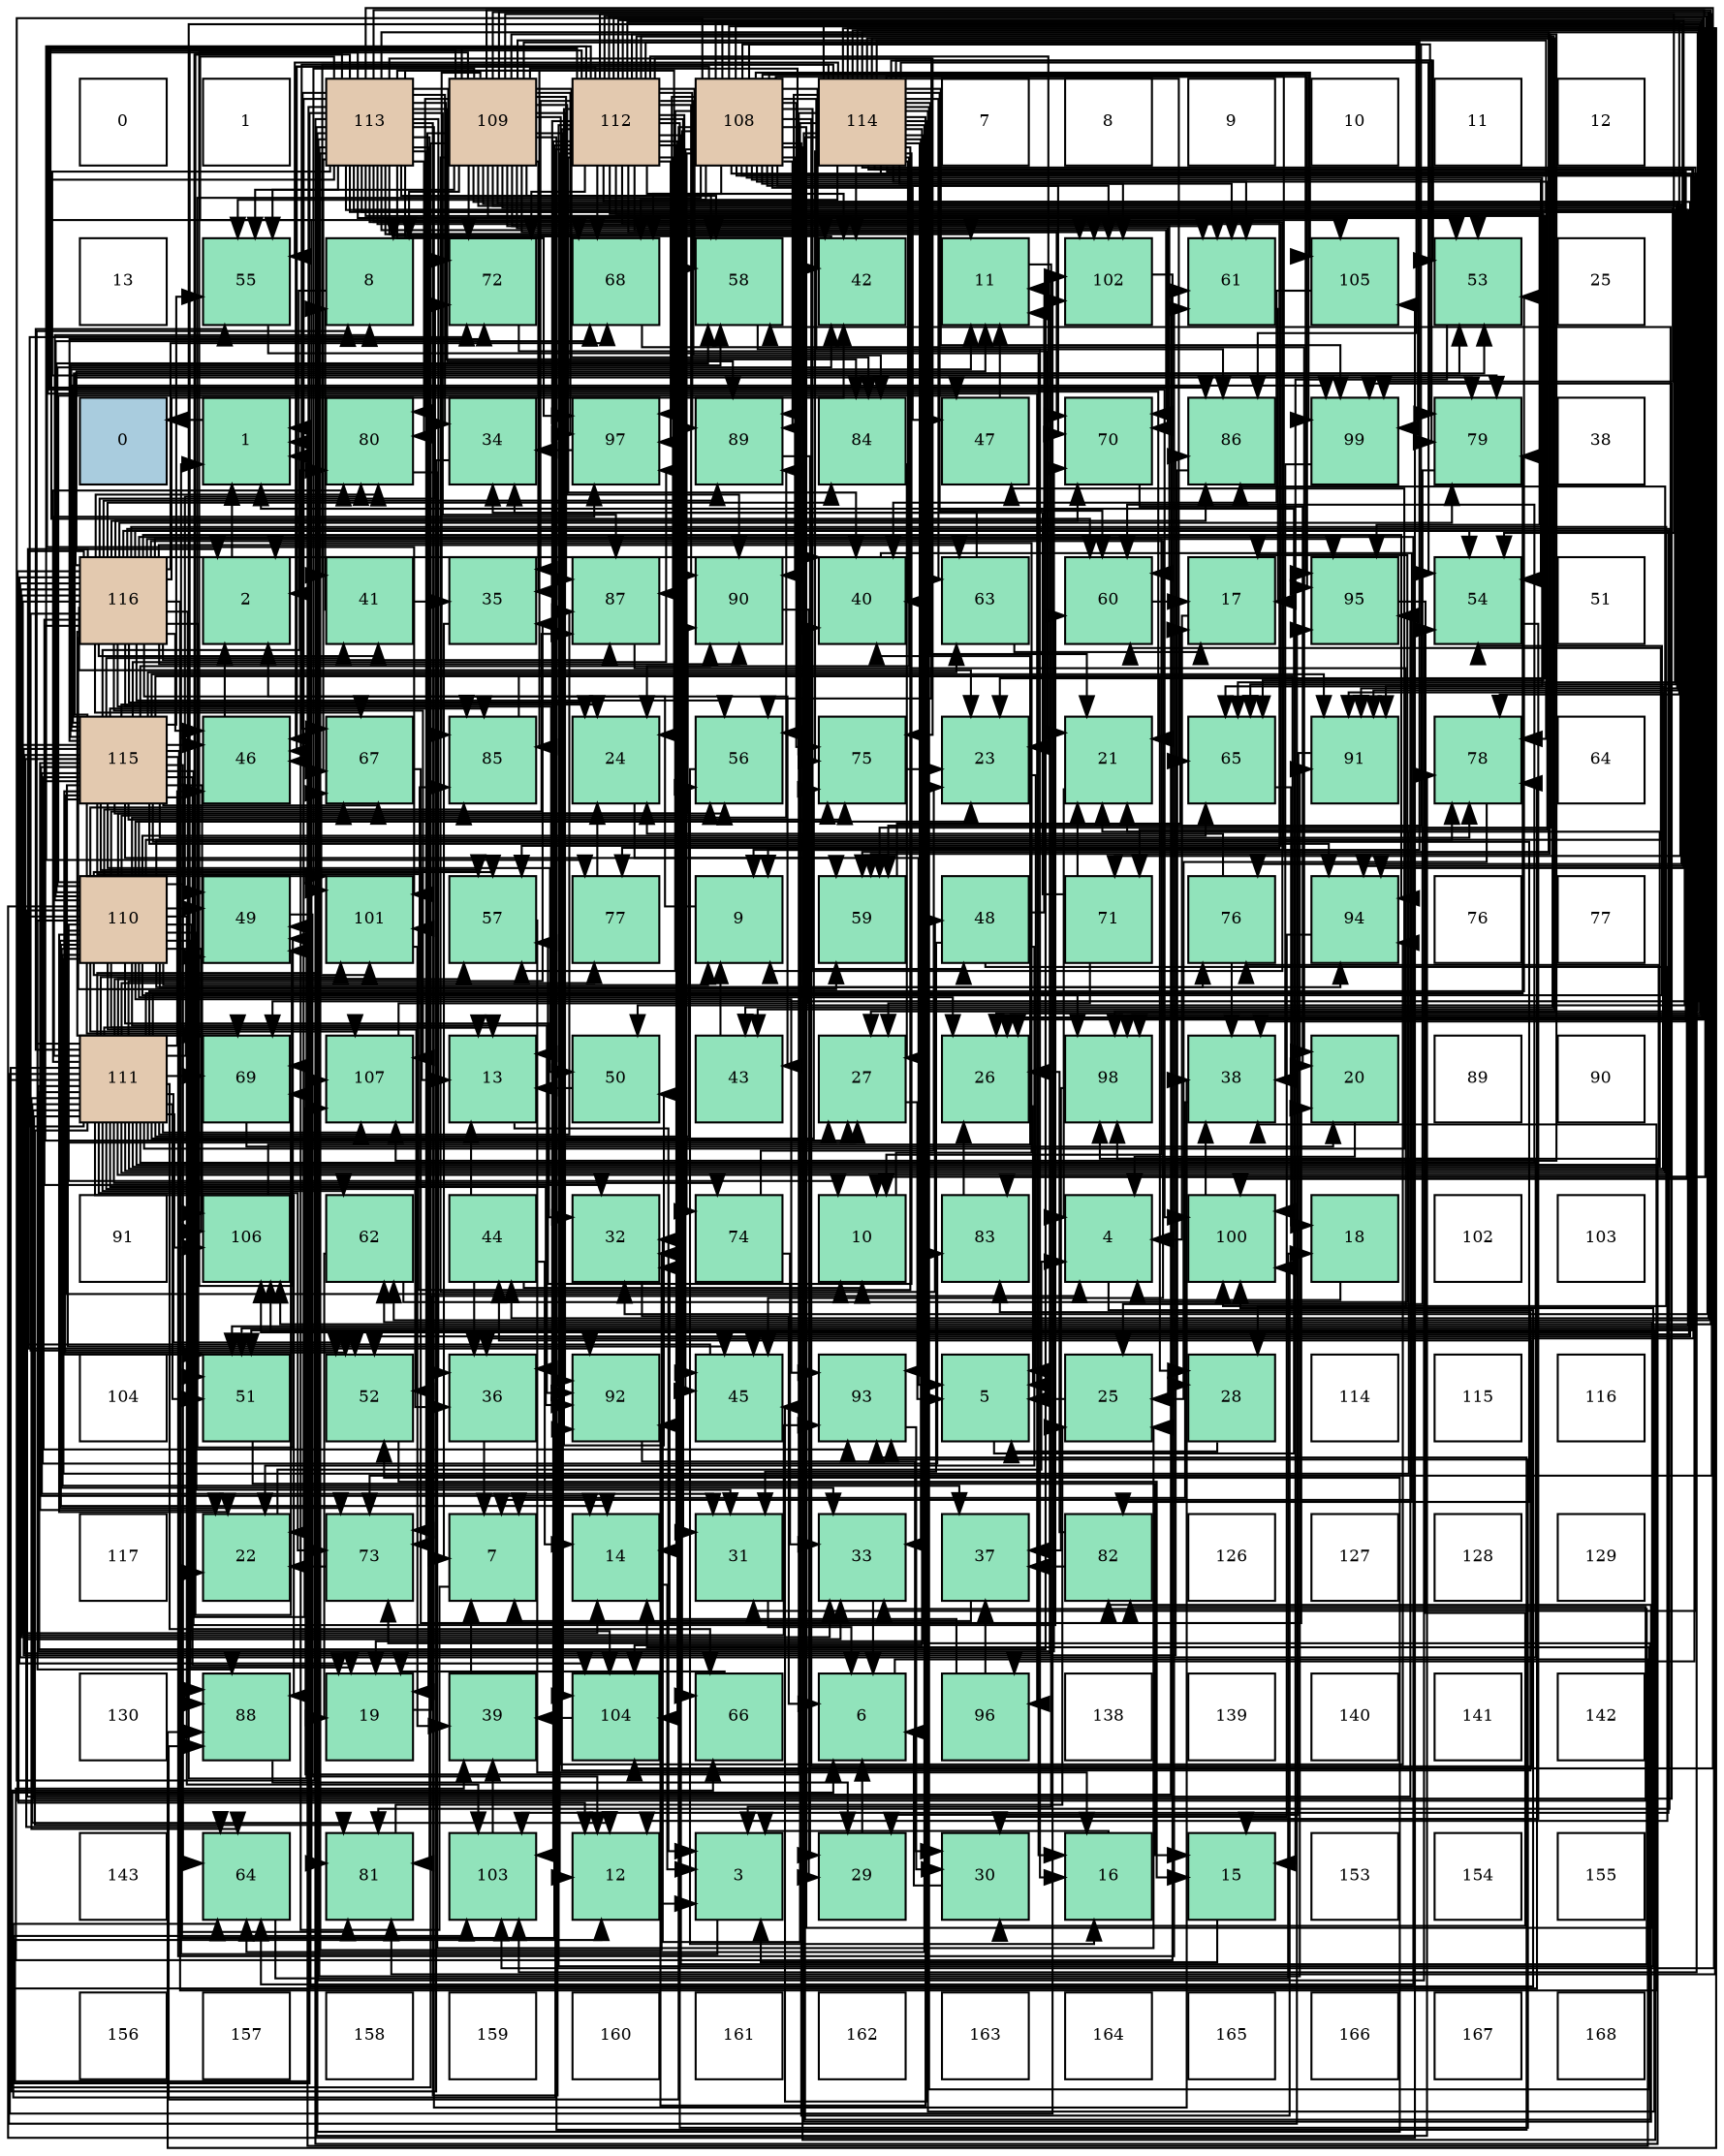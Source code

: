 digraph layout{
 rankdir=TB;
 splines=ortho;
 node [style=filled shape=square fixedsize=true width=0.6];
0[label="0", fontsize=8, fillcolor="#ffffff"];
1[label="1", fontsize=8, fillcolor="#ffffff"];
2[label="113", fontsize=8, fillcolor="#e3c9af"];
3[label="109", fontsize=8, fillcolor="#e3c9af"];
4[label="112", fontsize=8, fillcolor="#e3c9af"];
5[label="108", fontsize=8, fillcolor="#e3c9af"];
6[label="114", fontsize=8, fillcolor="#e3c9af"];
7[label="7", fontsize=8, fillcolor="#ffffff"];
8[label="8", fontsize=8, fillcolor="#ffffff"];
9[label="9", fontsize=8, fillcolor="#ffffff"];
10[label="10", fontsize=8, fillcolor="#ffffff"];
11[label="11", fontsize=8, fillcolor="#ffffff"];
12[label="12", fontsize=8, fillcolor="#ffffff"];
13[label="13", fontsize=8, fillcolor="#ffffff"];
14[label="55", fontsize=8, fillcolor="#91e3bb"];
15[label="8", fontsize=8, fillcolor="#91e3bb"];
16[label="72", fontsize=8, fillcolor="#91e3bb"];
17[label="68", fontsize=8, fillcolor="#91e3bb"];
18[label="58", fontsize=8, fillcolor="#91e3bb"];
19[label="42", fontsize=8, fillcolor="#91e3bb"];
20[label="11", fontsize=8, fillcolor="#91e3bb"];
21[label="102", fontsize=8, fillcolor="#91e3bb"];
22[label="61", fontsize=8, fillcolor="#91e3bb"];
23[label="105", fontsize=8, fillcolor="#91e3bb"];
24[label="53", fontsize=8, fillcolor="#91e3bb"];
25[label="25", fontsize=8, fillcolor="#ffffff"];
26[label="0", fontsize=8, fillcolor="#a9ccde"];
27[label="1", fontsize=8, fillcolor="#91e3bb"];
28[label="80", fontsize=8, fillcolor="#91e3bb"];
29[label="34", fontsize=8, fillcolor="#91e3bb"];
30[label="97", fontsize=8, fillcolor="#91e3bb"];
31[label="89", fontsize=8, fillcolor="#91e3bb"];
32[label="84", fontsize=8, fillcolor="#91e3bb"];
33[label="47", fontsize=8, fillcolor="#91e3bb"];
34[label="70", fontsize=8, fillcolor="#91e3bb"];
35[label="86", fontsize=8, fillcolor="#91e3bb"];
36[label="99", fontsize=8, fillcolor="#91e3bb"];
37[label="79", fontsize=8, fillcolor="#91e3bb"];
38[label="38", fontsize=8, fillcolor="#ffffff"];
39[label="116", fontsize=8, fillcolor="#e3c9af"];
40[label="2", fontsize=8, fillcolor="#91e3bb"];
41[label="41", fontsize=8, fillcolor="#91e3bb"];
42[label="35", fontsize=8, fillcolor="#91e3bb"];
43[label="87", fontsize=8, fillcolor="#91e3bb"];
44[label="90", fontsize=8, fillcolor="#91e3bb"];
45[label="40", fontsize=8, fillcolor="#91e3bb"];
46[label="63", fontsize=8, fillcolor="#91e3bb"];
47[label="60", fontsize=8, fillcolor="#91e3bb"];
48[label="17", fontsize=8, fillcolor="#91e3bb"];
49[label="95", fontsize=8, fillcolor="#91e3bb"];
50[label="54", fontsize=8, fillcolor="#91e3bb"];
51[label="51", fontsize=8, fillcolor="#ffffff"];
52[label="115", fontsize=8, fillcolor="#e3c9af"];
53[label="46", fontsize=8, fillcolor="#91e3bb"];
54[label="67", fontsize=8, fillcolor="#91e3bb"];
55[label="85", fontsize=8, fillcolor="#91e3bb"];
56[label="24", fontsize=8, fillcolor="#91e3bb"];
57[label="56", fontsize=8, fillcolor="#91e3bb"];
58[label="75", fontsize=8, fillcolor="#91e3bb"];
59[label="23", fontsize=8, fillcolor="#91e3bb"];
60[label="21", fontsize=8, fillcolor="#91e3bb"];
61[label="65", fontsize=8, fillcolor="#91e3bb"];
62[label="91", fontsize=8, fillcolor="#91e3bb"];
63[label="78", fontsize=8, fillcolor="#91e3bb"];
64[label="64", fontsize=8, fillcolor="#ffffff"];
65[label="110", fontsize=8, fillcolor="#e3c9af"];
66[label="49", fontsize=8, fillcolor="#91e3bb"];
67[label="101", fontsize=8, fillcolor="#91e3bb"];
68[label="57", fontsize=8, fillcolor="#91e3bb"];
69[label="77", fontsize=8, fillcolor="#91e3bb"];
70[label="9", fontsize=8, fillcolor="#91e3bb"];
71[label="59", fontsize=8, fillcolor="#91e3bb"];
72[label="48", fontsize=8, fillcolor="#91e3bb"];
73[label="71", fontsize=8, fillcolor="#91e3bb"];
74[label="76", fontsize=8, fillcolor="#91e3bb"];
75[label="94", fontsize=8, fillcolor="#91e3bb"];
76[label="76", fontsize=8, fillcolor="#ffffff"];
77[label="77", fontsize=8, fillcolor="#ffffff"];
78[label="111", fontsize=8, fillcolor="#e3c9af"];
79[label="69", fontsize=8, fillcolor="#91e3bb"];
80[label="107", fontsize=8, fillcolor="#91e3bb"];
81[label="13", fontsize=8, fillcolor="#91e3bb"];
82[label="50", fontsize=8, fillcolor="#91e3bb"];
83[label="43", fontsize=8, fillcolor="#91e3bb"];
84[label="27", fontsize=8, fillcolor="#91e3bb"];
85[label="26", fontsize=8, fillcolor="#91e3bb"];
86[label="98", fontsize=8, fillcolor="#91e3bb"];
87[label="38", fontsize=8, fillcolor="#91e3bb"];
88[label="20", fontsize=8, fillcolor="#91e3bb"];
89[label="89", fontsize=8, fillcolor="#ffffff"];
90[label="90", fontsize=8, fillcolor="#ffffff"];
91[label="91", fontsize=8, fillcolor="#ffffff"];
92[label="106", fontsize=8, fillcolor="#91e3bb"];
93[label="62", fontsize=8, fillcolor="#91e3bb"];
94[label="44", fontsize=8, fillcolor="#91e3bb"];
95[label="32", fontsize=8, fillcolor="#91e3bb"];
96[label="74", fontsize=8, fillcolor="#91e3bb"];
97[label="10", fontsize=8, fillcolor="#91e3bb"];
98[label="83", fontsize=8, fillcolor="#91e3bb"];
99[label="4", fontsize=8, fillcolor="#91e3bb"];
100[label="100", fontsize=8, fillcolor="#91e3bb"];
101[label="18", fontsize=8, fillcolor="#91e3bb"];
102[label="102", fontsize=8, fillcolor="#ffffff"];
103[label="103", fontsize=8, fillcolor="#ffffff"];
104[label="104", fontsize=8, fillcolor="#ffffff"];
105[label="51", fontsize=8, fillcolor="#91e3bb"];
106[label="52", fontsize=8, fillcolor="#91e3bb"];
107[label="36", fontsize=8, fillcolor="#91e3bb"];
108[label="92", fontsize=8, fillcolor="#91e3bb"];
109[label="45", fontsize=8, fillcolor="#91e3bb"];
110[label="93", fontsize=8, fillcolor="#91e3bb"];
111[label="5", fontsize=8, fillcolor="#91e3bb"];
112[label="25", fontsize=8, fillcolor="#91e3bb"];
113[label="28", fontsize=8, fillcolor="#91e3bb"];
114[label="114", fontsize=8, fillcolor="#ffffff"];
115[label="115", fontsize=8, fillcolor="#ffffff"];
116[label="116", fontsize=8, fillcolor="#ffffff"];
117[label="117", fontsize=8, fillcolor="#ffffff"];
118[label="22", fontsize=8, fillcolor="#91e3bb"];
119[label="73", fontsize=8, fillcolor="#91e3bb"];
120[label="7", fontsize=8, fillcolor="#91e3bb"];
121[label="14", fontsize=8, fillcolor="#91e3bb"];
122[label="31", fontsize=8, fillcolor="#91e3bb"];
123[label="33", fontsize=8, fillcolor="#91e3bb"];
124[label="37", fontsize=8, fillcolor="#91e3bb"];
125[label="82", fontsize=8, fillcolor="#91e3bb"];
126[label="126", fontsize=8, fillcolor="#ffffff"];
127[label="127", fontsize=8, fillcolor="#ffffff"];
128[label="128", fontsize=8, fillcolor="#ffffff"];
129[label="129", fontsize=8, fillcolor="#ffffff"];
130[label="130", fontsize=8, fillcolor="#ffffff"];
131[label="88", fontsize=8, fillcolor="#91e3bb"];
132[label="19", fontsize=8, fillcolor="#91e3bb"];
133[label="39", fontsize=8, fillcolor="#91e3bb"];
134[label="104", fontsize=8, fillcolor="#91e3bb"];
135[label="66", fontsize=8, fillcolor="#91e3bb"];
136[label="6", fontsize=8, fillcolor="#91e3bb"];
137[label="96", fontsize=8, fillcolor="#91e3bb"];
138[label="138", fontsize=8, fillcolor="#ffffff"];
139[label="139", fontsize=8, fillcolor="#ffffff"];
140[label="140", fontsize=8, fillcolor="#ffffff"];
141[label="141", fontsize=8, fillcolor="#ffffff"];
142[label="142", fontsize=8, fillcolor="#ffffff"];
143[label="143", fontsize=8, fillcolor="#ffffff"];
144[label="64", fontsize=8, fillcolor="#91e3bb"];
145[label="81", fontsize=8, fillcolor="#91e3bb"];
146[label="103", fontsize=8, fillcolor="#91e3bb"];
147[label="12", fontsize=8, fillcolor="#91e3bb"];
148[label="3", fontsize=8, fillcolor="#91e3bb"];
149[label="29", fontsize=8, fillcolor="#91e3bb"];
150[label="30", fontsize=8, fillcolor="#91e3bb"];
151[label="16", fontsize=8, fillcolor="#91e3bb"];
152[label="15", fontsize=8, fillcolor="#91e3bb"];
153[label="153", fontsize=8, fillcolor="#ffffff"];
154[label="154", fontsize=8, fillcolor="#ffffff"];
155[label="155", fontsize=8, fillcolor="#ffffff"];
156[label="156", fontsize=8, fillcolor="#ffffff"];
157[label="157", fontsize=8, fillcolor="#ffffff"];
158[label="158", fontsize=8, fillcolor="#ffffff"];
159[label="159", fontsize=8, fillcolor="#ffffff"];
160[label="160", fontsize=8, fillcolor="#ffffff"];
161[label="161", fontsize=8, fillcolor="#ffffff"];
162[label="162", fontsize=8, fillcolor="#ffffff"];
163[label="163", fontsize=8, fillcolor="#ffffff"];
164[label="164", fontsize=8, fillcolor="#ffffff"];
165[label="165", fontsize=8, fillcolor="#ffffff"];
166[label="166", fontsize=8, fillcolor="#ffffff"];
167[label="167", fontsize=8, fillcolor="#ffffff"];
168[label="168", fontsize=8, fillcolor="#ffffff"];
edge [constraint=false, style=vis];27 -> 26;
40 -> 27;
148 -> 27;
99 -> 27;
111 -> 27;
136 -> 27;
120 -> 27;
15 -> 40;
70 -> 40;
97 -> 40;
20 -> 148;
147 -> 148;
81 -> 148;
121 -> 148;
152 -> 148;
151 -> 148;
48 -> 99;
101 -> 99;
132 -> 99;
88 -> 99;
60 -> 99;
118 -> 99;
59 -> 111;
56 -> 111;
112 -> 111;
85 -> 111;
84 -> 111;
113 -> 111;
149 -> 136;
150 -> 136;
122 -> 136;
95 -> 136;
123 -> 136;
29 -> 136;
42 -> 120;
107 -> 120;
124 -> 120;
87 -> 120;
133 -> 120;
45 -> 120;
41 -> 15;
41 -> 42;
19 -> 15;
83 -> 70;
94 -> 97;
94 -> 81;
94 -> 121;
94 -> 107;
109 -> 40;
53 -> 40;
33 -> 20;
72 -> 20;
72 -> 147;
72 -> 118;
72 -> 122;
66 -> 147;
82 -> 81;
105 -> 152;
106 -> 152;
24 -> 152;
50 -> 152;
14 -> 151;
57 -> 151;
68 -> 151;
18 -> 151;
71 -> 48;
47 -> 48;
22 -> 48;
93 -> 48;
93 -> 132;
46 -> 48;
46 -> 29;
144 -> 101;
61 -> 101;
135 -> 132;
54 -> 88;
17 -> 88;
79 -> 88;
34 -> 88;
73 -> 60;
73 -> 84;
73 -> 29;
16 -> 60;
119 -> 118;
96 -> 59;
96 -> 123;
58 -> 59;
74 -> 56;
74 -> 87;
69 -> 56;
63 -> 112;
37 -> 112;
28 -> 112;
145 -> 112;
125 -> 85;
125 -> 124;
98 -> 85;
32 -> 84;
55 -> 113;
35 -> 113;
43 -> 113;
131 -> 149;
31 -> 149;
44 -> 149;
62 -> 149;
108 -> 150;
110 -> 150;
75 -> 150;
49 -> 150;
137 -> 95;
137 -> 124;
30 -> 29;
86 -> 124;
36 -> 87;
100 -> 87;
67 -> 133;
21 -> 133;
146 -> 133;
134 -> 133;
23 -> 45;
92 -> 45;
80 -> 45;
5 -> 70;
5 -> 85;
5 -> 19;
5 -> 94;
5 -> 109;
5 -> 53;
5 -> 33;
5 -> 72;
5 -> 66;
5 -> 105;
5 -> 50;
5 -> 14;
5 -> 68;
5 -> 71;
5 -> 22;
5 -> 93;
5 -> 135;
5 -> 17;
5 -> 79;
5 -> 34;
5 -> 73;
5 -> 96;
5 -> 58;
5 -> 37;
5 -> 35;
5 -> 131;
5 -> 31;
5 -> 44;
5 -> 62;
5 -> 75;
5 -> 49;
5 -> 137;
5 -> 30;
5 -> 86;
5 -> 36;
5 -> 100;
5 -> 21;
5 -> 146;
5 -> 23;
5 -> 92;
5 -> 80;
3 -> 15;
3 -> 70;
3 -> 42;
3 -> 94;
3 -> 72;
3 -> 66;
3 -> 106;
3 -> 24;
3 -> 50;
3 -> 14;
3 -> 57;
3 -> 18;
3 -> 71;
3 -> 47;
3 -> 22;
3 -> 93;
3 -> 61;
3 -> 135;
3 -> 34;
3 -> 73;
3 -> 16;
3 -> 119;
3 -> 74;
3 -> 28;
3 -> 32;
3 -> 55;
3 -> 35;
3 -> 43;
3 -> 44;
3 -> 62;
3 -> 108;
3 -> 110;
3 -> 75;
3 -> 137;
3 -> 30;
3 -> 36;
3 -> 100;
3 -> 67;
3 -> 21;
3 -> 134;
3 -> 92;
65 -> 15;
65 -> 70;
65 -> 97;
65 -> 81;
65 -> 121;
65 -> 132;
65 -> 60;
65 -> 118;
65 -> 59;
65 -> 85;
65 -> 122;
65 -> 95;
65 -> 123;
65 -> 124;
65 -> 19;
65 -> 109;
65 -> 33;
65 -> 66;
65 -> 106;
65 -> 57;
65 -> 68;
65 -> 18;
65 -> 47;
65 -> 144;
65 -> 61;
65 -> 54;
65 -> 17;
65 -> 79;
65 -> 119;
65 -> 58;
65 -> 74;
65 -> 63;
65 -> 28;
65 -> 55;
65 -> 43;
65 -> 131;
65 -> 31;
65 -> 44;
65 -> 108;
65 -> 110;
65 -> 75;
65 -> 49;
65 -> 86;
65 -> 67;
65 -> 146;
65 -> 134;
65 -> 23;
65 -> 92;
65 -> 80;
78 -> 15;
78 -> 20;
78 -> 147;
78 -> 81;
78 -> 60;
78 -> 84;
78 -> 42;
78 -> 107;
78 -> 53;
78 -> 33;
78 -> 66;
78 -> 105;
78 -> 106;
78 -> 24;
78 -> 50;
78 -> 14;
78 -> 57;
78 -> 68;
78 -> 18;
78 -> 47;
78 -> 22;
78 -> 93;
78 -> 144;
78 -> 61;
78 -> 135;
78 -> 54;
78 -> 79;
78 -> 34;
78 -> 16;
78 -> 119;
78 -> 96;
78 -> 58;
78 -> 74;
78 -> 69;
78 -> 63;
78 -> 37;
78 -> 28;
78 -> 145;
78 -> 55;
78 -> 35;
78 -> 43;
78 -> 131;
78 -> 62;
78 -> 108;
78 -> 49;
78 -> 30;
78 -> 36;
78 -> 67;
78 -> 21;
78 -> 92;
78 -> 80;
4 -> 97;
4 -> 147;
4 -> 121;
4 -> 118;
4 -> 59;
4 -> 85;
4 -> 122;
4 -> 95;
4 -> 123;
4 -> 42;
4 -> 107;
4 -> 45;
4 -> 19;
4 -> 83;
4 -> 109;
4 -> 53;
4 -> 82;
4 -> 18;
4 -> 71;
4 -> 22;
4 -> 144;
4 -> 61;
4 -> 17;
4 -> 34;
4 -> 16;
4 -> 119;
4 -> 58;
4 -> 69;
4 -> 63;
4 -> 145;
4 -> 98;
4 -> 32;
4 -> 43;
4 -> 131;
4 -> 31;
4 -> 44;
4 -> 62;
4 -> 110;
4 -> 75;
4 -> 49;
4 -> 30;
4 -> 86;
4 -> 36;
4 -> 100;
4 -> 67;
4 -> 21;
4 -> 146;
4 -> 134;
4 -> 80;
2 -> 70;
2 -> 20;
2 -> 147;
2 -> 132;
2 -> 118;
2 -> 59;
2 -> 56;
2 -> 85;
2 -> 95;
2 -> 29;
2 -> 107;
2 -> 87;
2 -> 19;
2 -> 109;
2 -> 53;
2 -> 105;
2 -> 106;
2 -> 24;
2 -> 50;
2 -> 14;
2 -> 57;
2 -> 68;
2 -> 18;
2 -> 71;
2 -> 47;
2 -> 61;
2 -> 54;
2 -> 17;
2 -> 79;
2 -> 34;
2 -> 16;
2 -> 119;
2 -> 69;
2 -> 63;
2 -> 37;
2 -> 28;
2 -> 145;
2 -> 32;
2 -> 55;
2 -> 35;
2 -> 43;
2 -> 31;
2 -> 62;
2 -> 108;
2 -> 30;
2 -> 86;
2 -> 100;
2 -> 146;
2 -> 134;
2 -> 23;
2 -> 80;
6 -> 121;
6 -> 132;
6 -> 60;
6 -> 56;
6 -> 84;
6 -> 122;
6 -> 95;
6 -> 123;
6 -> 107;
6 -> 87;
6 -> 45;
6 -> 41;
6 -> 19;
6 -> 83;
6 -> 109;
6 -> 66;
6 -> 82;
6 -> 105;
6 -> 24;
6 -> 50;
6 -> 14;
6 -> 68;
6 -> 47;
6 -> 22;
6 -> 46;
6 -> 144;
6 -> 61;
6 -> 54;
6 -> 17;
6 -> 79;
6 -> 119;
6 -> 58;
6 -> 63;
6 -> 37;
6 -> 145;
6 -> 125;
6 -> 98;
6 -> 131;
6 -> 31;
6 -> 108;
6 -> 110;
6 -> 49;
6 -> 86;
6 -> 36;
6 -> 67;
6 -> 21;
6 -> 146;
6 -> 134;
6 -> 92;
52 -> 97;
52 -> 20;
52 -> 147;
52 -> 81;
52 -> 121;
52 -> 132;
52 -> 60;
52 -> 118;
52 -> 56;
52 -> 84;
52 -> 122;
52 -> 123;
52 -> 41;
52 -> 53;
52 -> 66;
52 -> 82;
52 -> 105;
52 -> 106;
52 -> 24;
52 -> 14;
52 -> 57;
52 -> 68;
52 -> 18;
52 -> 71;
52 -> 47;
52 -> 22;
52 -> 46;
52 -> 144;
52 -> 54;
52 -> 16;
52 -> 58;
52 -> 63;
52 -> 37;
52 -> 28;
52 -> 145;
52 -> 125;
52 -> 98;
52 -> 55;
52 -> 35;
52 -> 44;
52 -> 62;
52 -> 110;
52 -> 75;
52 -> 30;
52 -> 36;
52 -> 100;
52 -> 67;
52 -> 21;
52 -> 92;
39 -> 97;
39 -> 20;
39 -> 81;
39 -> 121;
39 -> 59;
39 -> 56;
39 -> 84;
39 -> 95;
39 -> 123;
39 -> 87;
39 -> 45;
39 -> 41;
39 -> 19;
39 -> 83;
39 -> 109;
39 -> 53;
39 -> 105;
39 -> 106;
39 -> 24;
39 -> 50;
39 -> 57;
39 -> 71;
39 -> 46;
39 -> 144;
39 -> 54;
39 -> 17;
39 -> 79;
39 -> 34;
39 -> 16;
39 -> 37;
39 -> 28;
39 -> 145;
39 -> 125;
39 -> 32;
39 -> 55;
39 -> 35;
39 -> 43;
39 -> 131;
39 -> 31;
39 -> 44;
39 -> 108;
39 -> 110;
39 -> 75;
39 -> 49;
39 -> 86;
39 -> 100;
39 -> 146;
39 -> 134;
39 -> 80;
edge [constraint=true, style=invis];
0 -> 13 -> 26 -> 39 -> 52 -> 65 -> 78 -> 91 -> 104 -> 117 -> 130 -> 143 -> 156;
1 -> 14 -> 27 -> 40 -> 53 -> 66 -> 79 -> 92 -> 105 -> 118 -> 131 -> 144 -> 157;
2 -> 15 -> 28 -> 41 -> 54 -> 67 -> 80 -> 93 -> 106 -> 119 -> 132 -> 145 -> 158;
3 -> 16 -> 29 -> 42 -> 55 -> 68 -> 81 -> 94 -> 107 -> 120 -> 133 -> 146 -> 159;
4 -> 17 -> 30 -> 43 -> 56 -> 69 -> 82 -> 95 -> 108 -> 121 -> 134 -> 147 -> 160;
5 -> 18 -> 31 -> 44 -> 57 -> 70 -> 83 -> 96 -> 109 -> 122 -> 135 -> 148 -> 161;
6 -> 19 -> 32 -> 45 -> 58 -> 71 -> 84 -> 97 -> 110 -> 123 -> 136 -> 149 -> 162;
7 -> 20 -> 33 -> 46 -> 59 -> 72 -> 85 -> 98 -> 111 -> 124 -> 137 -> 150 -> 163;
8 -> 21 -> 34 -> 47 -> 60 -> 73 -> 86 -> 99 -> 112 -> 125 -> 138 -> 151 -> 164;
9 -> 22 -> 35 -> 48 -> 61 -> 74 -> 87 -> 100 -> 113 -> 126 -> 139 -> 152 -> 165;
10 -> 23 -> 36 -> 49 -> 62 -> 75 -> 88 -> 101 -> 114 -> 127 -> 140 -> 153 -> 166;
11 -> 24 -> 37 -> 50 -> 63 -> 76 -> 89 -> 102 -> 115 -> 128 -> 141 -> 154 -> 167;
12 -> 25 -> 38 -> 51 -> 64 -> 77 -> 90 -> 103 -> 116 -> 129 -> 142 -> 155 -> 168;
rank = same {0 -> 1 -> 2 -> 3 -> 4 -> 5 -> 6 -> 7 -> 8 -> 9 -> 10 -> 11 -> 12};
rank = same {13 -> 14 -> 15 -> 16 -> 17 -> 18 -> 19 -> 20 -> 21 -> 22 -> 23 -> 24 -> 25};
rank = same {26 -> 27 -> 28 -> 29 -> 30 -> 31 -> 32 -> 33 -> 34 -> 35 -> 36 -> 37 -> 38};
rank = same {39 -> 40 -> 41 -> 42 -> 43 -> 44 -> 45 -> 46 -> 47 -> 48 -> 49 -> 50 -> 51};
rank = same {52 -> 53 -> 54 -> 55 -> 56 -> 57 -> 58 -> 59 -> 60 -> 61 -> 62 -> 63 -> 64};
rank = same {65 -> 66 -> 67 -> 68 -> 69 -> 70 -> 71 -> 72 -> 73 -> 74 -> 75 -> 76 -> 77};
rank = same {78 -> 79 -> 80 -> 81 -> 82 -> 83 -> 84 -> 85 -> 86 -> 87 -> 88 -> 89 -> 90};
rank = same {91 -> 92 -> 93 -> 94 -> 95 -> 96 -> 97 -> 98 -> 99 -> 100 -> 101 -> 102 -> 103};
rank = same {104 -> 105 -> 106 -> 107 -> 108 -> 109 -> 110 -> 111 -> 112 -> 113 -> 114 -> 115 -> 116};
rank = same {117 -> 118 -> 119 -> 120 -> 121 -> 122 -> 123 -> 124 -> 125 -> 126 -> 127 -> 128 -> 129};
rank = same {130 -> 131 -> 132 -> 133 -> 134 -> 135 -> 136 -> 137 -> 138 -> 139 -> 140 -> 141 -> 142};
rank = same {143 -> 144 -> 145 -> 146 -> 147 -> 148 -> 149 -> 150 -> 151 -> 152 -> 153 -> 154 -> 155};
rank = same {156 -> 157 -> 158 -> 159 -> 160 -> 161 -> 162 -> 163 -> 164 -> 165 -> 166 -> 167 -> 168};
}